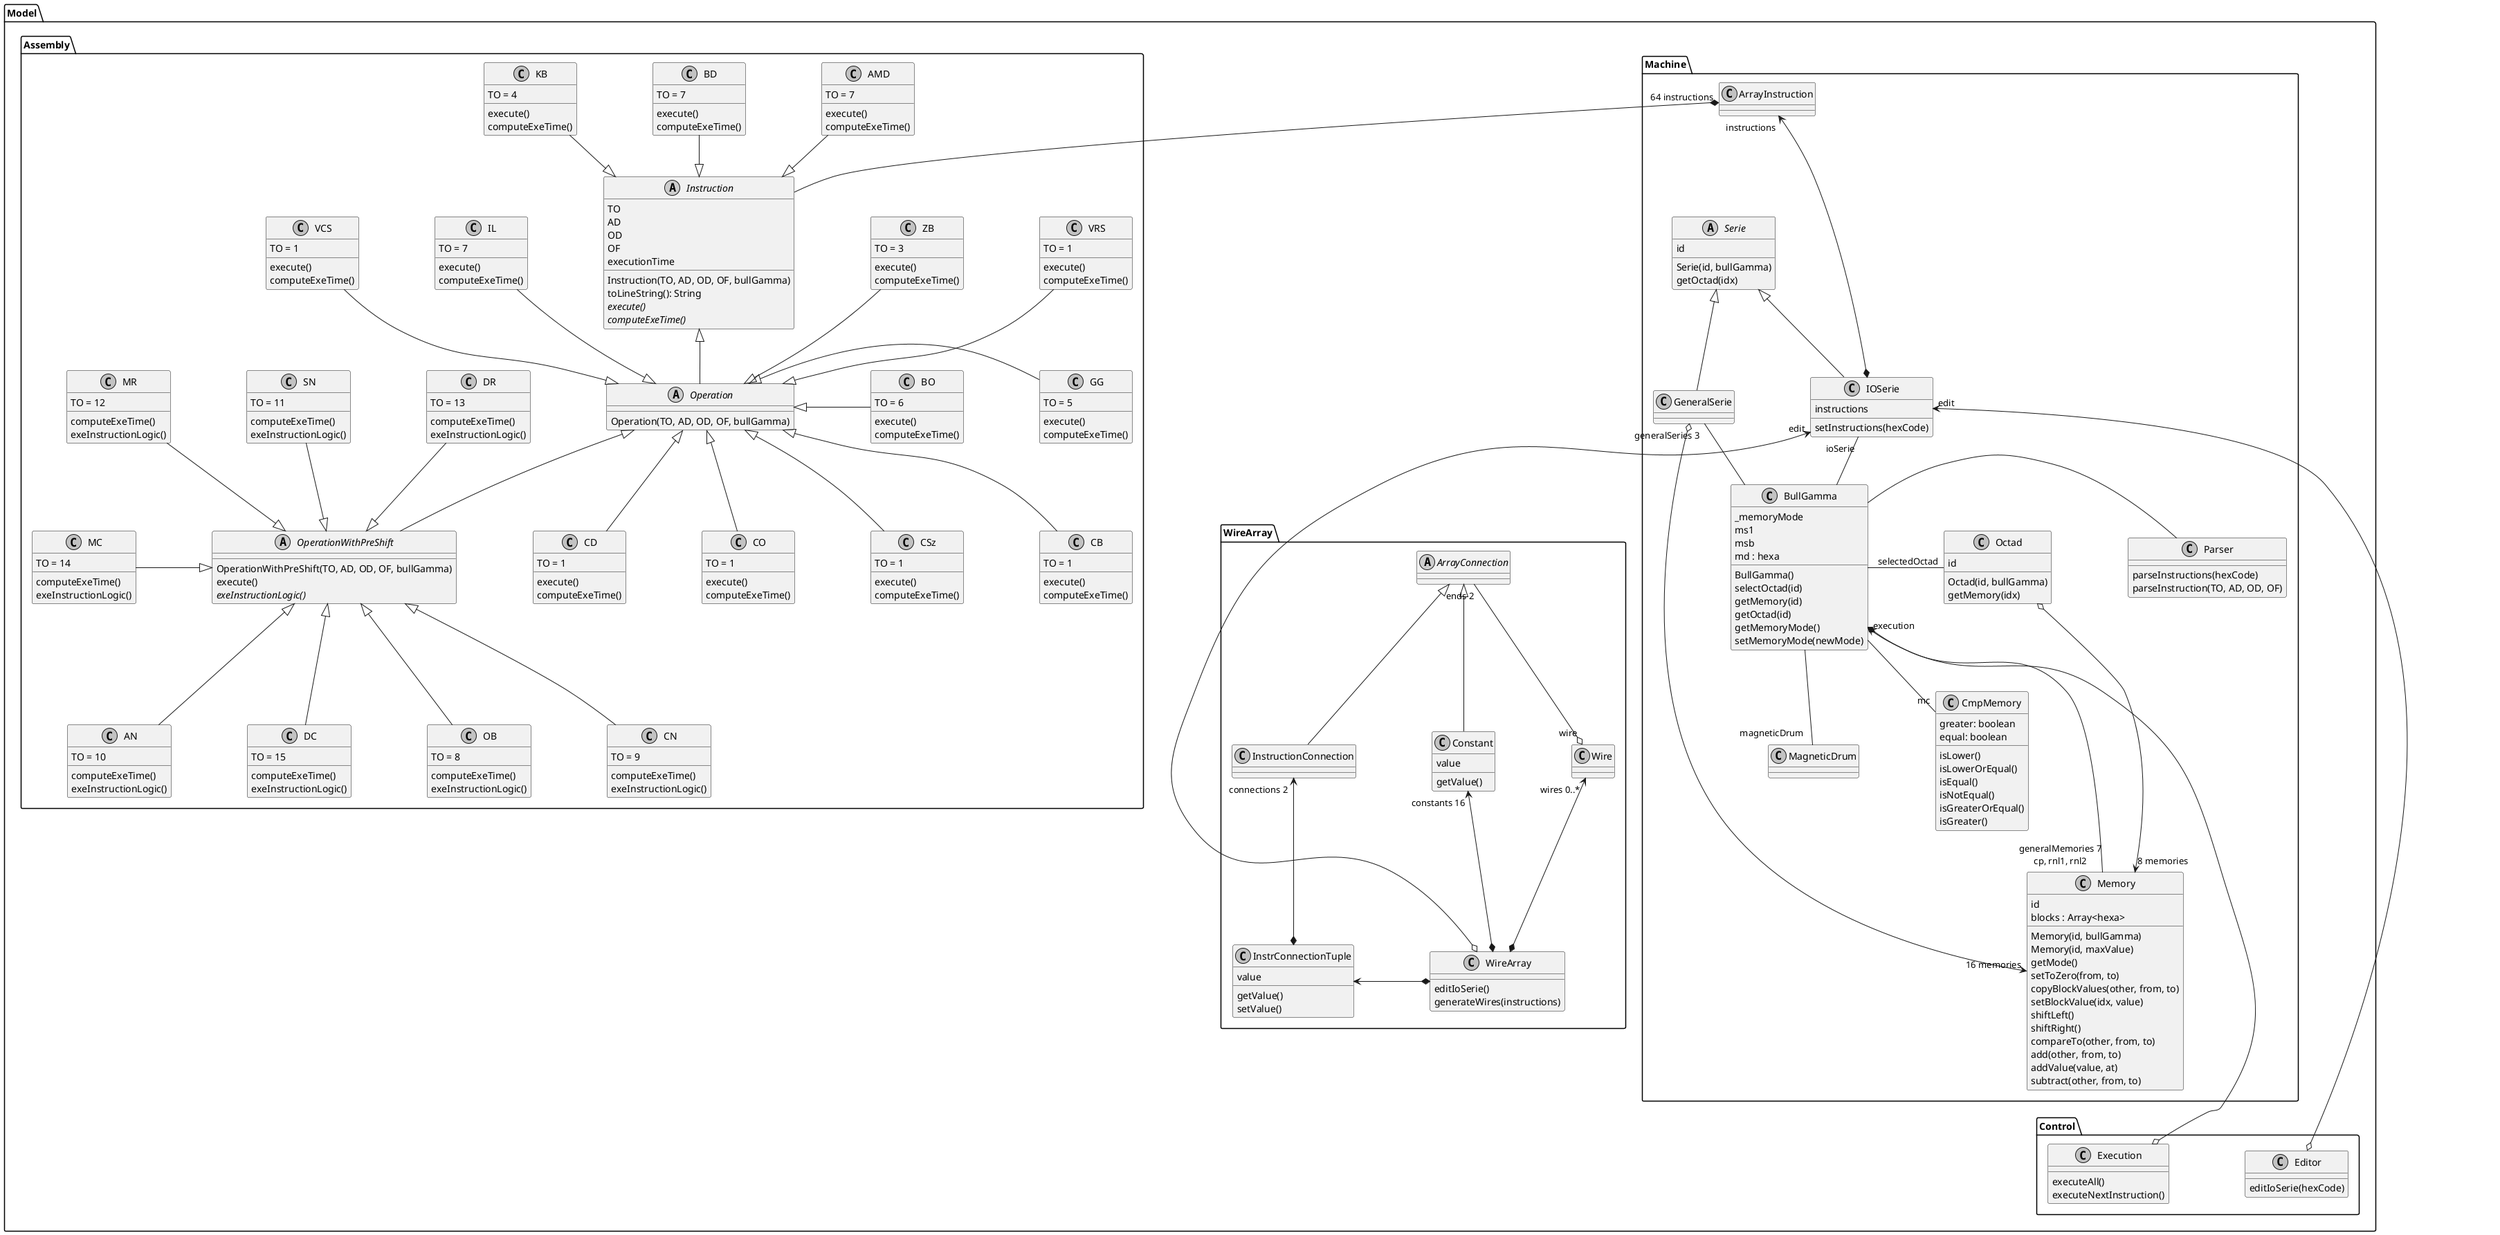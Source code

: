 @startuml
skinparam monochrome true
skinparam classAttributeIconSize 0
skinparam nodesep 110

package Model {
  package Machine {
    class BullGamma {
      _memoryMode
      ms1
      msb
      md : hexa
      BullGamma()
      selectOctad(id)
      getMemory(id)
      getOctad(id)
      getMemoryMode()
      setMemoryMode(newMode)
    }

    abstract class Serie {
      id
      Serie(id, bullGamma)
      getOctad(idx)
    }

    class Octad {
      id
      Octad(id, bullGamma)
      getMemory(idx)
    }

    class Memory {
      id
      blocks : Array<hexa>
      Memory(id, bullGamma)
      Memory(id, maxValue)
      getMode()
      setToZero(from, to)
      copyBlockValues(other, from, to)
      setBlockValue(idx, value)
      shiftLeft()
      shiftRight()
      compareTo(other, from, to)
      add(other, from, to)
      addValue(value, at)
      subtract(other, from, to)
    }

    class CmpMemory {
      greater: boolean
      equal: boolean
      isLower()
      isLowerOrEqual()
      isEqual()
      isNotEqual()
      isGreaterOrEqual()
      isGreater()
    }

    class MagneticDrum {

    }

    class GeneralSerie {

    }

    class IOSerie {
        instructions
        setInstructions(hexCode)
    }

    class ArrayInstruction {

    }

    class Parser {
        parseInstructions(hexCode)
        parseInstruction(TO, AD, OD, OF)
    }
    BullGamma - Parser
    BullGamma -- "magneticDrum" MagneticDrum

    Serie <|-- IOSerie
    Serie <|-- GeneralSerie
    Octad o---> "8 memories" Memory
    GeneralSerie o---> "16 memories" Memory
    BullGamma *-- "generalMemories 7\ncp, rnl1, rnl2" Memory
    BullGamma -- "mc" CmpMemory
    BullGamma - "selectedOctad" Octad
    IOSerie "ioSerie" -- BullGamma
    GeneralSerie "generalSeries 3" -- BullGamma
    ArrayInstruction "instructions" <---* IOSerie

  }

  package WireArray {

      class WireArray {
          editIoSerie()
          generateWires(instructions)
      }


      abstract class ArrayConnection {

      }

      class Constant {
        value
        getValue()
      }

      class InstructionConnection {

      }

      ArrayConnection <|-- Constant
      ArrayConnection <|-- InstructionConnection

      class InstrConnectionTuple {
        value
        getValue()
        setValue()
      }

      class Wire {

      }

      ArrayConnection "ends 2" --o "wire" Wire
      Wire "wires 0..*" <--* WireArray

      InstructionConnection "connections 2" <--* InstrConnectionTuple
      InstrConnectionTuple <-* WireArray

      Constant "constants 16" <--* WireArray
      IOSerie "edit" <--down--o WireArray

  }

  package "Control" {
      class Editor {
          editIoSerie(hexCode)
      }
      IOSerie "edit" <--down--o Editor

      class Execution {
          executeAll()
          executeNextInstruction()
      }
      BullGamma "execution" <--down--o Execution
  }


  package Assembly {
    abstract class Instruction {
       TO
       AD
       OD
       OF
       executionTime
       Instruction(TO, AD, OD, OF, bullGamma)
       toLineString(): String
      {abstract} execute()
      {abstract} computeExeTime()
    }

    abstract class Operation {
      Operation(TO, AD, OD, OF, bullGamma)
    }

    abstract class OperationWithPreShift {
        OperationWithPreShift(TO, AD, OD, OF, bullGamma)
        execute()
        {abstract} exeInstructionLogic()
    }

    Instruction <|-- Operation
    Operation <|-- OperationWithPreShift

    ArrayInstruction "64 instructions" *-- Instruction

    class VCS {
      TO = 1
      execute()
      computeExeTime()
    }

    class VRS {
      TO = 1
      execute()
      computeExeTime()
    }

    class CD {
      TO = 1
      execute()
      computeExeTime()
    }

    class CO {
      TO = 1
      execute()
      computeExeTime()
    }

    class CSz {
      TO = 1
      execute()
      computeExeTime()
    }

    class CB {
      TO = 1
      execute()
      computeExeTime()
    }

    class ZB {
      TO = 3
      execute()
      computeExeTime()
    }

    class KB {
      TO = 4
      execute()
      computeExeTime()
    }

    class GG {
      TO = 5
      execute()
      computeExeTime()
    }

    class BO {
      TO = 6
      execute()
      computeExeTime()
    }

    class AMD {
      TO = 7
      execute()
      computeExeTime()
    }

    class BD {
      TO = 7
      execute()
      computeExeTime()
    }

    class IL {
      TO = 7
      execute()
      computeExeTime()
    }

    class OB {
      TO = 8
      computeExeTime()
      exeInstructionLogic()
    }

    class CN {
      TO = 9
      computeExeTime()
      exeInstructionLogic()
    }

    class AN {
      TO = 10
      computeExeTime()
      exeInstructionLogic()
    }

    class SN {
      TO = 11
      computeExeTime()
      exeInstructionLogic()
    }

    class MR {
      TO = 12
      computeExeTime()
      exeInstructionLogic()
    }

    class DR {
      TO = 13
      computeExeTime()
      exeInstructionLogic()
    }

    class MC {
      TO = 14
      computeExeTime()
      exeInstructionLogic()
    }

    class DC {
      TO = 15
      computeExeTime()
      exeInstructionLogic()
    }

    VCS --|> Operation
    VRS --|> Operation
    SN --|> OperationWithPreShift
    ZB --|> Operation
    KB --|> Instruction
    BD --|> Instruction
    IL --|> Operation
    MR --|> OperationWithPreShift
    DR --|> OperationWithPreShift
    MC -|> OperationWithPreShift
    AMD --|> Instruction
    Operation <|-- CSz
    OperationWithPreShift <|-- OB
    Operation <|-- CD
    Operation <|-- CO
    Operation <|-- CB
    Operation <|- GG
    Operation <|- BO
    OperationWithPreShift <|-- CN
    OperationWithPreShift <|-- AN
    OperationWithPreShift <|-- DC
@endDC
